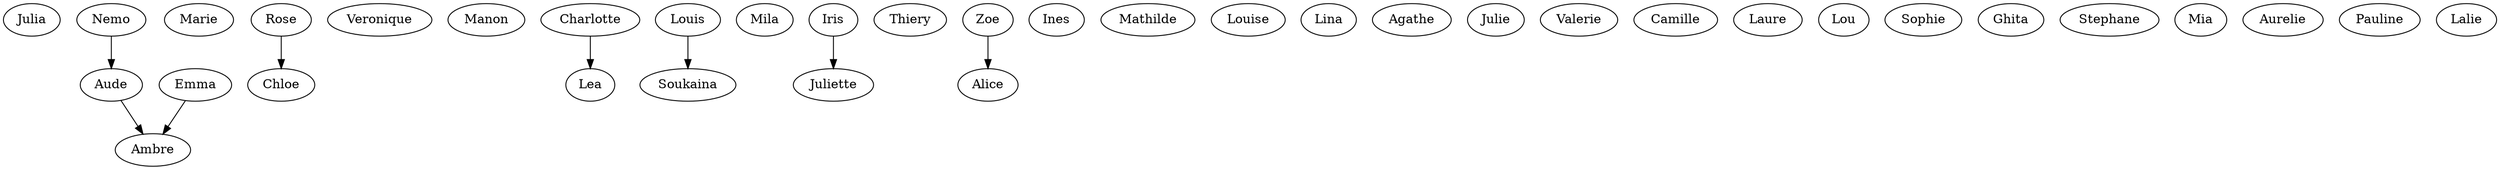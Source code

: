strict digraph G {
  Julia;
  Nemo;
  Marie;
  Rose;
  Veronique;
  Manon;
  Charlotte;
  Aude;
  Soukaina;
  Aude;
  Mila;
  Juliette;
  Iris;
  Lea;
  Aude;
  Thiery;
  Charlotte;
  Julia;
  Zoe;
  Ines;
  Juliette;
  Mathilde;
  Aude;
  Louise;
  Lea;
  Lina;
  Lina;
  Agathe;
  Julie;
  Juliette;
  Valerie;
  Camille;
  Louise;
  Laure;
  Veronique;
  Ines;
  Soukaina;
  Lou;
  Louis;
  Lou;
  Sophie;
  Ghita;
  Zoe;
  Chloe;
  Ambre;
  Stephane;
  Julia;
  Valerie;
  Marie;
  Ambre;
  Veronique;
  Zoe;
  Sophie;
  Camille;
  Soukaina;
  Mia;
  Sophie;
  Rose;
  Aude;
  Aurelie;
  Emma;
  Alice;
  Pauline;
  Lalie;
  Aude;
  Zoe;
  Nemo -> Aude;
  Iris -> Juliette;
  Charlotte -> Lea;
  Louis -> Soukaina;
  Zoe -> Alice;
  Rose -> Chloe;
  Aude -> Ambre;
  Emma -> Ambre;
}
